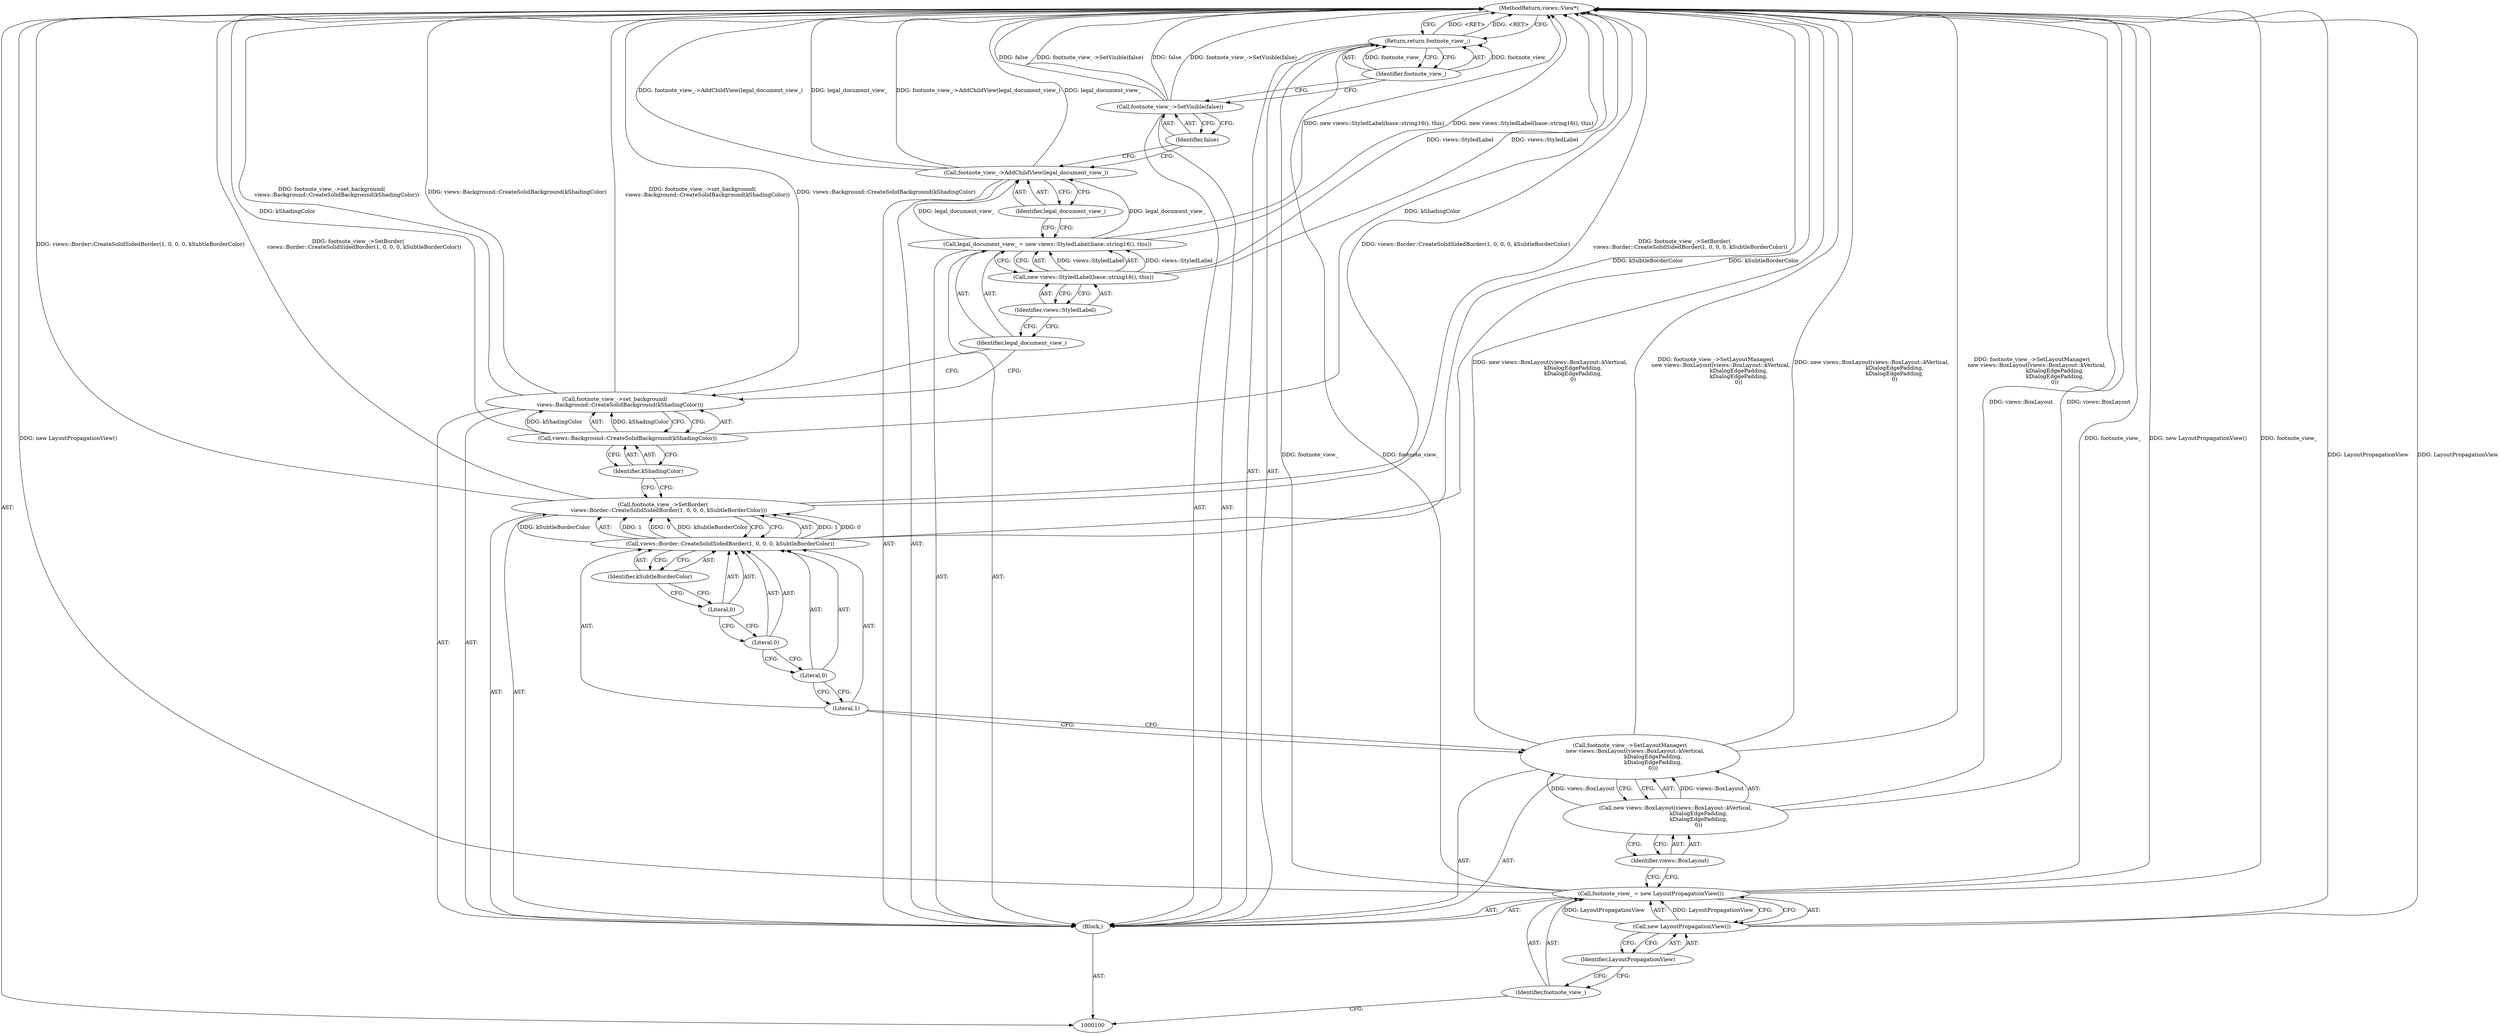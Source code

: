 digraph "1_Chrome_5cfe3023574666663d970ce48cdbc8ed15ce61d9" {
"1000129" [label="(MethodReturn,views::View*)"];
"1000101" [label="(Block,)"];
"1000116" [label="(Call,footnote_view_->set_background(\n      views::Background::CreateSolidBackground(kShadingColor)))"];
"1000118" [label="(Identifier,kShadingColor)"];
"1000117" [label="(Call,views::Background::CreateSolidBackground(kShadingColor))"];
"1000121" [label="(Call,new views::StyledLabel(base::string16(), this))"];
"1000119" [label="(Call,legal_document_view_ = new views::StyledLabel(base::string16(), this))"];
"1000120" [label="(Identifier,legal_document_view_)"];
"1000122" [label="(Identifier,views::StyledLabel)"];
"1000123" [label="(Call,footnote_view_->AddChildView(legal_document_view_))"];
"1000124" [label="(Identifier,legal_document_view_)"];
"1000125" [label="(Call,footnote_view_->SetVisible(false))"];
"1000126" [label="(Identifier,false)"];
"1000127" [label="(Return,return footnote_view_;)"];
"1000128" [label="(Identifier,footnote_view_)"];
"1000104" [label="(Call,new LayoutPropagationView())"];
"1000102" [label="(Call,footnote_view_ = new LayoutPropagationView())"];
"1000103" [label="(Identifier,footnote_view_)"];
"1000105" [label="(Identifier,LayoutPropagationView)"];
"1000106" [label="(Call,footnote_view_->SetLayoutManager(\n      new views::BoxLayout(views::BoxLayout::kVertical,\n                           kDialogEdgePadding,\n                           kDialogEdgePadding,\n                           0)))"];
"1000108" [label="(Identifier,views::BoxLayout)"];
"1000107" [label="(Call,new views::BoxLayout(views::BoxLayout::kVertical,\n                           kDialogEdgePadding,\n                           kDialogEdgePadding,\n                           0))"];
"1000109" [label="(Call,footnote_view_->SetBorder(\n       views::Border::CreateSolidSidedBorder(1, 0, 0, 0, kSubtleBorderColor)))"];
"1000111" [label="(Literal,1)"];
"1000112" [label="(Literal,0)"];
"1000113" [label="(Literal,0)"];
"1000114" [label="(Literal,0)"];
"1000115" [label="(Identifier,kSubtleBorderColor)"];
"1000110" [label="(Call,views::Border::CreateSolidSidedBorder(1, 0, 0, 0, kSubtleBorderColor))"];
"1000129" -> "1000100"  [label="AST: "];
"1000129" -> "1000127"  [label="CFG: "];
"1000127" -> "1000129"  [label="DDG: <RET>"];
"1000116" -> "1000129"  [label="DDG: views::Background::CreateSolidBackground(kShadingColor)"];
"1000116" -> "1000129"  [label="DDG: footnote_view_->set_background(\n      views::Background::CreateSolidBackground(kShadingColor))"];
"1000125" -> "1000129"  [label="DDG: false"];
"1000125" -> "1000129"  [label="DDG: footnote_view_->SetVisible(false)"];
"1000107" -> "1000129"  [label="DDG: views::BoxLayout"];
"1000106" -> "1000129"  [label="DDG: new views::BoxLayout(views::BoxLayout::kVertical,\n                           kDialogEdgePadding,\n                           kDialogEdgePadding,\n                           0)"];
"1000106" -> "1000129"  [label="DDG: footnote_view_->SetLayoutManager(\n      new views::BoxLayout(views::BoxLayout::kVertical,\n                           kDialogEdgePadding,\n                           kDialogEdgePadding,\n                           0))"];
"1000102" -> "1000129"  [label="DDG: new LayoutPropagationView()"];
"1000102" -> "1000129"  [label="DDG: footnote_view_"];
"1000104" -> "1000129"  [label="DDG: LayoutPropagationView"];
"1000123" -> "1000129"  [label="DDG: footnote_view_->AddChildView(legal_document_view_)"];
"1000123" -> "1000129"  [label="DDG: legal_document_view_"];
"1000117" -> "1000129"  [label="DDG: kShadingColor"];
"1000109" -> "1000129"  [label="DDG: views::Border::CreateSolidSidedBorder(1, 0, 0, 0, kSubtleBorderColor)"];
"1000109" -> "1000129"  [label="DDG: footnote_view_->SetBorder(\n       views::Border::CreateSolidSidedBorder(1, 0, 0, 0, kSubtleBorderColor))"];
"1000121" -> "1000129"  [label="DDG: views::StyledLabel"];
"1000110" -> "1000129"  [label="DDG: kSubtleBorderColor"];
"1000119" -> "1000129"  [label="DDG: new views::StyledLabel(base::string16(), this)"];
"1000101" -> "1000100"  [label="AST: "];
"1000102" -> "1000101"  [label="AST: "];
"1000106" -> "1000101"  [label="AST: "];
"1000109" -> "1000101"  [label="AST: "];
"1000116" -> "1000101"  [label="AST: "];
"1000119" -> "1000101"  [label="AST: "];
"1000123" -> "1000101"  [label="AST: "];
"1000125" -> "1000101"  [label="AST: "];
"1000127" -> "1000101"  [label="AST: "];
"1000116" -> "1000101"  [label="AST: "];
"1000116" -> "1000117"  [label="CFG: "];
"1000117" -> "1000116"  [label="AST: "];
"1000120" -> "1000116"  [label="CFG: "];
"1000116" -> "1000129"  [label="DDG: views::Background::CreateSolidBackground(kShadingColor)"];
"1000116" -> "1000129"  [label="DDG: footnote_view_->set_background(\n      views::Background::CreateSolidBackground(kShadingColor))"];
"1000117" -> "1000116"  [label="DDG: kShadingColor"];
"1000118" -> "1000117"  [label="AST: "];
"1000118" -> "1000109"  [label="CFG: "];
"1000117" -> "1000118"  [label="CFG: "];
"1000117" -> "1000116"  [label="AST: "];
"1000117" -> "1000118"  [label="CFG: "];
"1000118" -> "1000117"  [label="AST: "];
"1000116" -> "1000117"  [label="CFG: "];
"1000117" -> "1000129"  [label="DDG: kShadingColor"];
"1000117" -> "1000116"  [label="DDG: kShadingColor"];
"1000121" -> "1000119"  [label="AST: "];
"1000121" -> "1000122"  [label="CFG: "];
"1000122" -> "1000121"  [label="AST: "];
"1000119" -> "1000121"  [label="CFG: "];
"1000121" -> "1000129"  [label="DDG: views::StyledLabel"];
"1000121" -> "1000119"  [label="DDG: views::StyledLabel"];
"1000119" -> "1000101"  [label="AST: "];
"1000119" -> "1000121"  [label="CFG: "];
"1000120" -> "1000119"  [label="AST: "];
"1000121" -> "1000119"  [label="AST: "];
"1000124" -> "1000119"  [label="CFG: "];
"1000119" -> "1000129"  [label="DDG: new views::StyledLabel(base::string16(), this)"];
"1000121" -> "1000119"  [label="DDG: views::StyledLabel"];
"1000119" -> "1000123"  [label="DDG: legal_document_view_"];
"1000120" -> "1000119"  [label="AST: "];
"1000120" -> "1000116"  [label="CFG: "];
"1000122" -> "1000120"  [label="CFG: "];
"1000122" -> "1000121"  [label="AST: "];
"1000122" -> "1000120"  [label="CFG: "];
"1000121" -> "1000122"  [label="CFG: "];
"1000123" -> "1000101"  [label="AST: "];
"1000123" -> "1000124"  [label="CFG: "];
"1000124" -> "1000123"  [label="AST: "];
"1000126" -> "1000123"  [label="CFG: "];
"1000123" -> "1000129"  [label="DDG: footnote_view_->AddChildView(legal_document_view_)"];
"1000123" -> "1000129"  [label="DDG: legal_document_view_"];
"1000119" -> "1000123"  [label="DDG: legal_document_view_"];
"1000124" -> "1000123"  [label="AST: "];
"1000124" -> "1000119"  [label="CFG: "];
"1000123" -> "1000124"  [label="CFG: "];
"1000125" -> "1000101"  [label="AST: "];
"1000125" -> "1000126"  [label="CFG: "];
"1000126" -> "1000125"  [label="AST: "];
"1000128" -> "1000125"  [label="CFG: "];
"1000125" -> "1000129"  [label="DDG: false"];
"1000125" -> "1000129"  [label="DDG: footnote_view_->SetVisible(false)"];
"1000126" -> "1000125"  [label="AST: "];
"1000126" -> "1000123"  [label="CFG: "];
"1000125" -> "1000126"  [label="CFG: "];
"1000127" -> "1000101"  [label="AST: "];
"1000127" -> "1000128"  [label="CFG: "];
"1000128" -> "1000127"  [label="AST: "];
"1000129" -> "1000127"  [label="CFG: "];
"1000127" -> "1000129"  [label="DDG: <RET>"];
"1000128" -> "1000127"  [label="DDG: footnote_view_"];
"1000102" -> "1000127"  [label="DDG: footnote_view_"];
"1000128" -> "1000127"  [label="AST: "];
"1000128" -> "1000125"  [label="CFG: "];
"1000127" -> "1000128"  [label="CFG: "];
"1000128" -> "1000127"  [label="DDG: footnote_view_"];
"1000104" -> "1000102"  [label="AST: "];
"1000104" -> "1000105"  [label="CFG: "];
"1000105" -> "1000104"  [label="AST: "];
"1000102" -> "1000104"  [label="CFG: "];
"1000104" -> "1000129"  [label="DDG: LayoutPropagationView"];
"1000104" -> "1000102"  [label="DDG: LayoutPropagationView"];
"1000102" -> "1000101"  [label="AST: "];
"1000102" -> "1000104"  [label="CFG: "];
"1000103" -> "1000102"  [label="AST: "];
"1000104" -> "1000102"  [label="AST: "];
"1000108" -> "1000102"  [label="CFG: "];
"1000102" -> "1000129"  [label="DDG: new LayoutPropagationView()"];
"1000102" -> "1000129"  [label="DDG: footnote_view_"];
"1000104" -> "1000102"  [label="DDG: LayoutPropagationView"];
"1000102" -> "1000127"  [label="DDG: footnote_view_"];
"1000103" -> "1000102"  [label="AST: "];
"1000103" -> "1000100"  [label="CFG: "];
"1000105" -> "1000103"  [label="CFG: "];
"1000105" -> "1000104"  [label="AST: "];
"1000105" -> "1000103"  [label="CFG: "];
"1000104" -> "1000105"  [label="CFG: "];
"1000106" -> "1000101"  [label="AST: "];
"1000106" -> "1000107"  [label="CFG: "];
"1000107" -> "1000106"  [label="AST: "];
"1000111" -> "1000106"  [label="CFG: "];
"1000106" -> "1000129"  [label="DDG: new views::BoxLayout(views::BoxLayout::kVertical,\n                           kDialogEdgePadding,\n                           kDialogEdgePadding,\n                           0)"];
"1000106" -> "1000129"  [label="DDG: footnote_view_->SetLayoutManager(\n      new views::BoxLayout(views::BoxLayout::kVertical,\n                           kDialogEdgePadding,\n                           kDialogEdgePadding,\n                           0))"];
"1000107" -> "1000106"  [label="DDG: views::BoxLayout"];
"1000108" -> "1000107"  [label="AST: "];
"1000108" -> "1000102"  [label="CFG: "];
"1000107" -> "1000108"  [label="CFG: "];
"1000107" -> "1000106"  [label="AST: "];
"1000107" -> "1000108"  [label="CFG: "];
"1000108" -> "1000107"  [label="AST: "];
"1000106" -> "1000107"  [label="CFG: "];
"1000107" -> "1000129"  [label="DDG: views::BoxLayout"];
"1000107" -> "1000106"  [label="DDG: views::BoxLayout"];
"1000109" -> "1000101"  [label="AST: "];
"1000109" -> "1000110"  [label="CFG: "];
"1000110" -> "1000109"  [label="AST: "];
"1000118" -> "1000109"  [label="CFG: "];
"1000109" -> "1000129"  [label="DDG: views::Border::CreateSolidSidedBorder(1, 0, 0, 0, kSubtleBorderColor)"];
"1000109" -> "1000129"  [label="DDG: footnote_view_->SetBorder(\n       views::Border::CreateSolidSidedBorder(1, 0, 0, 0, kSubtleBorderColor))"];
"1000110" -> "1000109"  [label="DDG: 1"];
"1000110" -> "1000109"  [label="DDG: 0"];
"1000110" -> "1000109"  [label="DDG: kSubtleBorderColor"];
"1000111" -> "1000110"  [label="AST: "];
"1000111" -> "1000106"  [label="CFG: "];
"1000112" -> "1000111"  [label="CFG: "];
"1000112" -> "1000110"  [label="AST: "];
"1000112" -> "1000111"  [label="CFG: "];
"1000113" -> "1000112"  [label="CFG: "];
"1000113" -> "1000110"  [label="AST: "];
"1000113" -> "1000112"  [label="CFG: "];
"1000114" -> "1000113"  [label="CFG: "];
"1000114" -> "1000110"  [label="AST: "];
"1000114" -> "1000113"  [label="CFG: "];
"1000115" -> "1000114"  [label="CFG: "];
"1000115" -> "1000110"  [label="AST: "];
"1000115" -> "1000114"  [label="CFG: "];
"1000110" -> "1000115"  [label="CFG: "];
"1000110" -> "1000109"  [label="AST: "];
"1000110" -> "1000115"  [label="CFG: "];
"1000111" -> "1000110"  [label="AST: "];
"1000112" -> "1000110"  [label="AST: "];
"1000113" -> "1000110"  [label="AST: "];
"1000114" -> "1000110"  [label="AST: "];
"1000115" -> "1000110"  [label="AST: "];
"1000109" -> "1000110"  [label="CFG: "];
"1000110" -> "1000129"  [label="DDG: kSubtleBorderColor"];
"1000110" -> "1000109"  [label="DDG: 1"];
"1000110" -> "1000109"  [label="DDG: 0"];
"1000110" -> "1000109"  [label="DDG: kSubtleBorderColor"];
}
